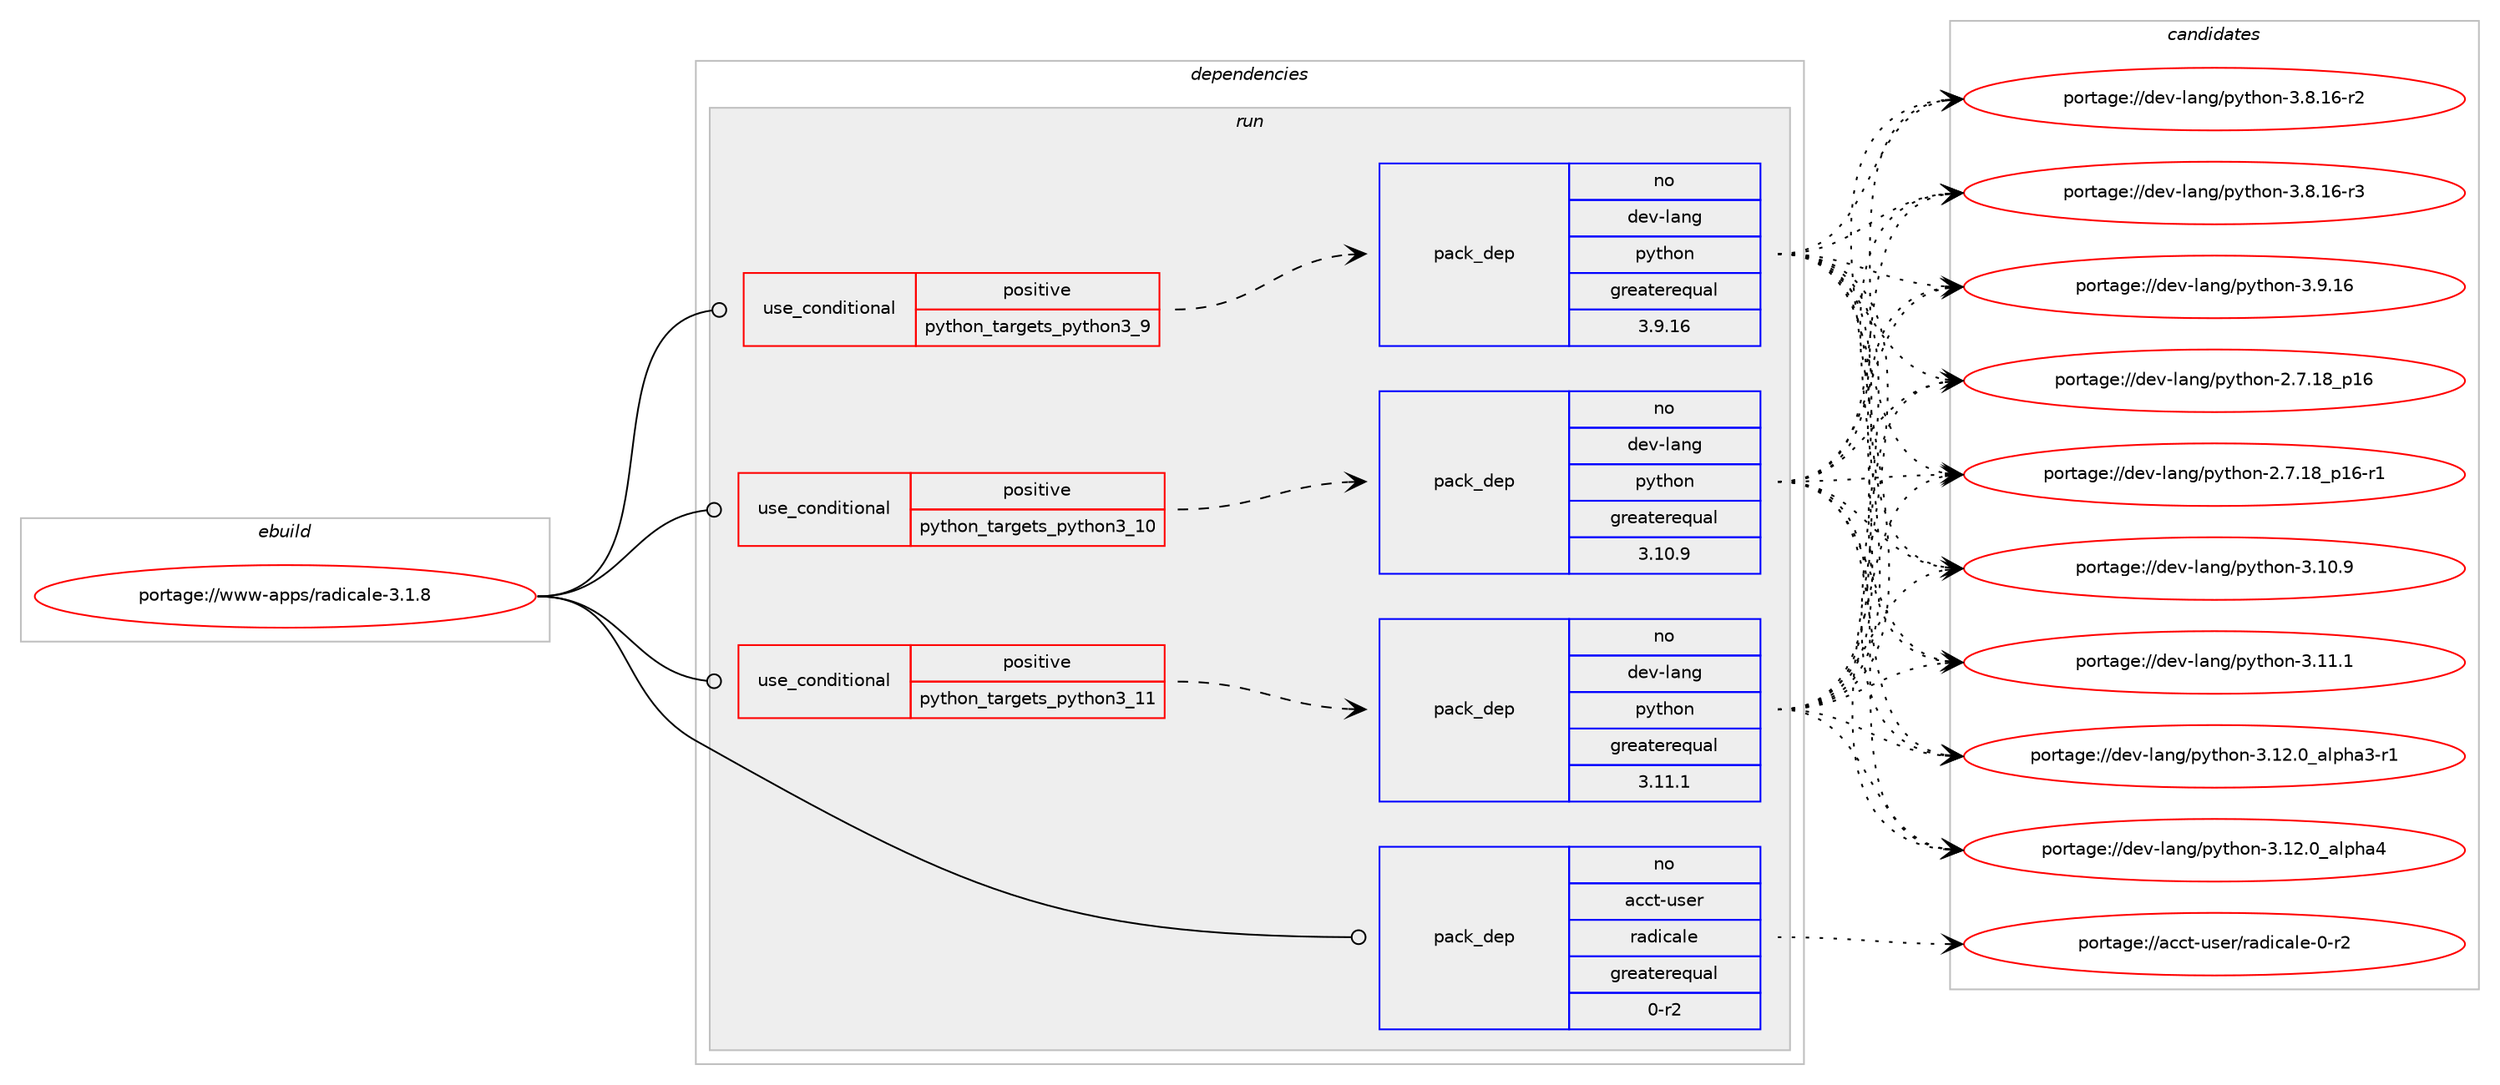 digraph prolog {

# *************
# Graph options
# *************

newrank=true;
concentrate=true;
compound=true;
graph [rankdir=LR,fontname=Helvetica,fontsize=10,ranksep=1.5];#, ranksep=2.5, nodesep=0.2];
edge  [arrowhead=vee];
node  [fontname=Helvetica,fontsize=10];

# **********
# The ebuild
# **********

subgraph cluster_leftcol {
color=gray;
rank=same;
label=<<i>ebuild</i>>;
id [label="portage://www-apps/radicale-3.1.8", color=red, width=4, href="../www-apps/radicale-3.1.8.svg"];
}

# ****************
# The dependencies
# ****************

subgraph cluster_midcol {
color=gray;
label=<<i>dependencies</i>>;
subgraph cluster_compile {
fillcolor="#eeeeee";
style=filled;
label=<<i>compile</i>>;
}
subgraph cluster_compileandrun {
fillcolor="#eeeeee";
style=filled;
label=<<i>compile and run</i>>;
}
subgraph cluster_run {
fillcolor="#eeeeee";
style=filled;
label=<<i>run</i>>;
subgraph cond5737 {
dependency9167 [label=<<TABLE BORDER="0" CELLBORDER="1" CELLSPACING="0" CELLPADDING="4"><TR><TD ROWSPAN="3" CELLPADDING="10">use_conditional</TD></TR><TR><TD>positive</TD></TR><TR><TD>python_targets_python3_10</TD></TR></TABLE>>, shape=none, color=red];
subgraph pack3312 {
dependency9168 [label=<<TABLE BORDER="0" CELLBORDER="1" CELLSPACING="0" CELLPADDING="4" WIDTH="220"><TR><TD ROWSPAN="6" CELLPADDING="30">pack_dep</TD></TR><TR><TD WIDTH="110">no</TD></TR><TR><TD>dev-lang</TD></TR><TR><TD>python</TD></TR><TR><TD>greaterequal</TD></TR><TR><TD>3.10.9</TD></TR></TABLE>>, shape=none, color=blue];
}
dependency9167:e -> dependency9168:w [weight=20,style="dashed",arrowhead="vee"];
}
id:e -> dependency9167:w [weight=20,style="solid",arrowhead="odot"];
subgraph cond5738 {
dependency9169 [label=<<TABLE BORDER="0" CELLBORDER="1" CELLSPACING="0" CELLPADDING="4"><TR><TD ROWSPAN="3" CELLPADDING="10">use_conditional</TD></TR><TR><TD>positive</TD></TR><TR><TD>python_targets_python3_11</TD></TR></TABLE>>, shape=none, color=red];
subgraph pack3313 {
dependency9170 [label=<<TABLE BORDER="0" CELLBORDER="1" CELLSPACING="0" CELLPADDING="4" WIDTH="220"><TR><TD ROWSPAN="6" CELLPADDING="30">pack_dep</TD></TR><TR><TD WIDTH="110">no</TD></TR><TR><TD>dev-lang</TD></TR><TR><TD>python</TD></TR><TR><TD>greaterequal</TD></TR><TR><TD>3.11.1</TD></TR></TABLE>>, shape=none, color=blue];
}
dependency9169:e -> dependency9170:w [weight=20,style="dashed",arrowhead="vee"];
}
id:e -> dependency9169:w [weight=20,style="solid",arrowhead="odot"];
subgraph cond5739 {
dependency9171 [label=<<TABLE BORDER="0" CELLBORDER="1" CELLSPACING="0" CELLPADDING="4"><TR><TD ROWSPAN="3" CELLPADDING="10">use_conditional</TD></TR><TR><TD>positive</TD></TR><TR><TD>python_targets_python3_9</TD></TR></TABLE>>, shape=none, color=red];
subgraph pack3314 {
dependency9172 [label=<<TABLE BORDER="0" CELLBORDER="1" CELLSPACING="0" CELLPADDING="4" WIDTH="220"><TR><TD ROWSPAN="6" CELLPADDING="30">pack_dep</TD></TR><TR><TD WIDTH="110">no</TD></TR><TR><TD>dev-lang</TD></TR><TR><TD>python</TD></TR><TR><TD>greaterequal</TD></TR><TR><TD>3.9.16</TD></TR></TABLE>>, shape=none, color=blue];
}
dependency9171:e -> dependency9172:w [weight=20,style="dashed",arrowhead="vee"];
}
id:e -> dependency9171:w [weight=20,style="solid",arrowhead="odot"];
# *** BEGIN UNKNOWN DEPENDENCY TYPE (TODO) ***
# id -> package_dependency(portage://www-apps/radicale-3.1.8,run,no,acct-group,radicale,none,[,,],[],[])
# *** END UNKNOWN DEPENDENCY TYPE (TODO) ***

subgraph pack3315 {
dependency9173 [label=<<TABLE BORDER="0" CELLBORDER="1" CELLSPACING="0" CELLPADDING="4" WIDTH="220"><TR><TD ROWSPAN="6" CELLPADDING="30">pack_dep</TD></TR><TR><TD WIDTH="110">no</TD></TR><TR><TD>acct-user</TD></TR><TR><TD>radicale</TD></TR><TR><TD>greaterequal</TD></TR><TR><TD>0-r2</TD></TR></TABLE>>, shape=none, color=blue];
}
id:e -> dependency9173:w [weight=20,style="solid",arrowhead="odot"];
# *** BEGIN UNKNOWN DEPENDENCY TYPE (TODO) ***
# id -> package_dependency(portage://www-apps/radicale-3.1.8,run,no,dev-python,bcrypt,none,[,,],[],[use(optenable(python_targets_python3_9),negative),use(optenable(python_targets_python3_10),negative),use(optenable(python_targets_python3_11),negative)])
# *** END UNKNOWN DEPENDENCY TYPE (TODO) ***

# *** BEGIN UNKNOWN DEPENDENCY TYPE (TODO) ***
# id -> package_dependency(portage://www-apps/radicale-3.1.8,run,no,dev-python,defusedxml,none,[,,],[],[use(optenable(python_targets_python3_9),negative),use(optenable(python_targets_python3_10),negative),use(optenable(python_targets_python3_11),negative)])
# *** END UNKNOWN DEPENDENCY TYPE (TODO) ***

# *** BEGIN UNKNOWN DEPENDENCY TYPE (TODO) ***
# id -> package_dependency(portage://www-apps/radicale-3.1.8,run,no,dev-python,passlib,none,[,,],[],[use(optenable(python_targets_python3_9),negative),use(optenable(python_targets_python3_10),negative),use(optenable(python_targets_python3_11),negative)])
# *** END UNKNOWN DEPENDENCY TYPE (TODO) ***

# *** BEGIN UNKNOWN DEPENDENCY TYPE (TODO) ***
# id -> package_dependency(portage://www-apps/radicale-3.1.8,run,no,dev-python,python-dateutil,none,[,,],[],[use(optenable(python_targets_python3_9),negative),use(optenable(python_targets_python3_10),negative),use(optenable(python_targets_python3_11),negative)])
# *** END UNKNOWN DEPENDENCY TYPE (TODO) ***

# *** BEGIN UNKNOWN DEPENDENCY TYPE (TODO) ***
# id -> package_dependency(portage://www-apps/radicale-3.1.8,run,no,dev-python,setuptools,none,[,,],[],[use(optenable(python_targets_python3_9),negative),use(optenable(python_targets_python3_10),negative),use(optenable(python_targets_python3_11),negative)])
# *** END UNKNOWN DEPENDENCY TYPE (TODO) ***

# *** BEGIN UNKNOWN DEPENDENCY TYPE (TODO) ***
# id -> package_dependency(portage://www-apps/radicale-3.1.8,run,no,dev-python,vobject,none,[,,],[],[use(optenable(python_targets_python3_9),negative),use(optenable(python_targets_python3_10),negative),use(optenable(python_targets_python3_11),negative)])
# *** END UNKNOWN DEPENDENCY TYPE (TODO) ***

# *** BEGIN UNKNOWN DEPENDENCY TYPE (TODO) ***
# id -> package_dependency(portage://www-apps/radicale-3.1.8,run,no,sys-apps,util-linux,none,[,,],[],[])
# *** END UNKNOWN DEPENDENCY TYPE (TODO) ***

}
}

# **************
# The candidates
# **************

subgraph cluster_choices {
rank=same;
color=gray;
label=<<i>candidates</i>>;

subgraph choice3312 {
color=black;
nodesep=1;
choice10010111845108971101034711212111610411111045504655464956951124954 [label="portage://dev-lang/python-2.7.18_p16", color=red, width=4,href="../dev-lang/python-2.7.18_p16.svg"];
choice100101118451089711010347112121116104111110455046554649569511249544511449 [label="portage://dev-lang/python-2.7.18_p16-r1", color=red, width=4,href="../dev-lang/python-2.7.18_p16-r1.svg"];
choice10010111845108971101034711212111610411111045514649484657 [label="portage://dev-lang/python-3.10.9", color=red, width=4,href="../dev-lang/python-3.10.9.svg"];
choice10010111845108971101034711212111610411111045514649494649 [label="portage://dev-lang/python-3.11.1", color=red, width=4,href="../dev-lang/python-3.11.1.svg"];
choice10010111845108971101034711212111610411111045514649504648959710811210497514511449 [label="portage://dev-lang/python-3.12.0_alpha3-r1", color=red, width=4,href="../dev-lang/python-3.12.0_alpha3-r1.svg"];
choice1001011184510897110103471121211161041111104551464950464895971081121049752 [label="portage://dev-lang/python-3.12.0_alpha4", color=red, width=4,href="../dev-lang/python-3.12.0_alpha4.svg"];
choice100101118451089711010347112121116104111110455146564649544511450 [label="portage://dev-lang/python-3.8.16-r2", color=red, width=4,href="../dev-lang/python-3.8.16-r2.svg"];
choice100101118451089711010347112121116104111110455146564649544511451 [label="portage://dev-lang/python-3.8.16-r3", color=red, width=4,href="../dev-lang/python-3.8.16-r3.svg"];
choice10010111845108971101034711212111610411111045514657464954 [label="portage://dev-lang/python-3.9.16", color=red, width=4,href="../dev-lang/python-3.9.16.svg"];
dependency9168:e -> choice10010111845108971101034711212111610411111045504655464956951124954:w [style=dotted,weight="100"];
dependency9168:e -> choice100101118451089711010347112121116104111110455046554649569511249544511449:w [style=dotted,weight="100"];
dependency9168:e -> choice10010111845108971101034711212111610411111045514649484657:w [style=dotted,weight="100"];
dependency9168:e -> choice10010111845108971101034711212111610411111045514649494649:w [style=dotted,weight="100"];
dependency9168:e -> choice10010111845108971101034711212111610411111045514649504648959710811210497514511449:w [style=dotted,weight="100"];
dependency9168:e -> choice1001011184510897110103471121211161041111104551464950464895971081121049752:w [style=dotted,weight="100"];
dependency9168:e -> choice100101118451089711010347112121116104111110455146564649544511450:w [style=dotted,weight="100"];
dependency9168:e -> choice100101118451089711010347112121116104111110455146564649544511451:w [style=dotted,weight="100"];
dependency9168:e -> choice10010111845108971101034711212111610411111045514657464954:w [style=dotted,weight="100"];
}
subgraph choice3313 {
color=black;
nodesep=1;
choice10010111845108971101034711212111610411111045504655464956951124954 [label="portage://dev-lang/python-2.7.18_p16", color=red, width=4,href="../dev-lang/python-2.7.18_p16.svg"];
choice100101118451089711010347112121116104111110455046554649569511249544511449 [label="portage://dev-lang/python-2.7.18_p16-r1", color=red, width=4,href="../dev-lang/python-2.7.18_p16-r1.svg"];
choice10010111845108971101034711212111610411111045514649484657 [label="portage://dev-lang/python-3.10.9", color=red, width=4,href="../dev-lang/python-3.10.9.svg"];
choice10010111845108971101034711212111610411111045514649494649 [label="portage://dev-lang/python-3.11.1", color=red, width=4,href="../dev-lang/python-3.11.1.svg"];
choice10010111845108971101034711212111610411111045514649504648959710811210497514511449 [label="portage://dev-lang/python-3.12.0_alpha3-r1", color=red, width=4,href="../dev-lang/python-3.12.0_alpha3-r1.svg"];
choice1001011184510897110103471121211161041111104551464950464895971081121049752 [label="portage://dev-lang/python-3.12.0_alpha4", color=red, width=4,href="../dev-lang/python-3.12.0_alpha4.svg"];
choice100101118451089711010347112121116104111110455146564649544511450 [label="portage://dev-lang/python-3.8.16-r2", color=red, width=4,href="../dev-lang/python-3.8.16-r2.svg"];
choice100101118451089711010347112121116104111110455146564649544511451 [label="portage://dev-lang/python-3.8.16-r3", color=red, width=4,href="../dev-lang/python-3.8.16-r3.svg"];
choice10010111845108971101034711212111610411111045514657464954 [label="portage://dev-lang/python-3.9.16", color=red, width=4,href="../dev-lang/python-3.9.16.svg"];
dependency9170:e -> choice10010111845108971101034711212111610411111045504655464956951124954:w [style=dotted,weight="100"];
dependency9170:e -> choice100101118451089711010347112121116104111110455046554649569511249544511449:w [style=dotted,weight="100"];
dependency9170:e -> choice10010111845108971101034711212111610411111045514649484657:w [style=dotted,weight="100"];
dependency9170:e -> choice10010111845108971101034711212111610411111045514649494649:w [style=dotted,weight="100"];
dependency9170:e -> choice10010111845108971101034711212111610411111045514649504648959710811210497514511449:w [style=dotted,weight="100"];
dependency9170:e -> choice1001011184510897110103471121211161041111104551464950464895971081121049752:w [style=dotted,weight="100"];
dependency9170:e -> choice100101118451089711010347112121116104111110455146564649544511450:w [style=dotted,weight="100"];
dependency9170:e -> choice100101118451089711010347112121116104111110455146564649544511451:w [style=dotted,weight="100"];
dependency9170:e -> choice10010111845108971101034711212111610411111045514657464954:w [style=dotted,weight="100"];
}
subgraph choice3314 {
color=black;
nodesep=1;
choice10010111845108971101034711212111610411111045504655464956951124954 [label="portage://dev-lang/python-2.7.18_p16", color=red, width=4,href="../dev-lang/python-2.7.18_p16.svg"];
choice100101118451089711010347112121116104111110455046554649569511249544511449 [label="portage://dev-lang/python-2.7.18_p16-r1", color=red, width=4,href="../dev-lang/python-2.7.18_p16-r1.svg"];
choice10010111845108971101034711212111610411111045514649484657 [label="portage://dev-lang/python-3.10.9", color=red, width=4,href="../dev-lang/python-3.10.9.svg"];
choice10010111845108971101034711212111610411111045514649494649 [label="portage://dev-lang/python-3.11.1", color=red, width=4,href="../dev-lang/python-3.11.1.svg"];
choice10010111845108971101034711212111610411111045514649504648959710811210497514511449 [label="portage://dev-lang/python-3.12.0_alpha3-r1", color=red, width=4,href="../dev-lang/python-3.12.0_alpha3-r1.svg"];
choice1001011184510897110103471121211161041111104551464950464895971081121049752 [label="portage://dev-lang/python-3.12.0_alpha4", color=red, width=4,href="../dev-lang/python-3.12.0_alpha4.svg"];
choice100101118451089711010347112121116104111110455146564649544511450 [label="portage://dev-lang/python-3.8.16-r2", color=red, width=4,href="../dev-lang/python-3.8.16-r2.svg"];
choice100101118451089711010347112121116104111110455146564649544511451 [label="portage://dev-lang/python-3.8.16-r3", color=red, width=4,href="../dev-lang/python-3.8.16-r3.svg"];
choice10010111845108971101034711212111610411111045514657464954 [label="portage://dev-lang/python-3.9.16", color=red, width=4,href="../dev-lang/python-3.9.16.svg"];
dependency9172:e -> choice10010111845108971101034711212111610411111045504655464956951124954:w [style=dotted,weight="100"];
dependency9172:e -> choice100101118451089711010347112121116104111110455046554649569511249544511449:w [style=dotted,weight="100"];
dependency9172:e -> choice10010111845108971101034711212111610411111045514649484657:w [style=dotted,weight="100"];
dependency9172:e -> choice10010111845108971101034711212111610411111045514649494649:w [style=dotted,weight="100"];
dependency9172:e -> choice10010111845108971101034711212111610411111045514649504648959710811210497514511449:w [style=dotted,weight="100"];
dependency9172:e -> choice1001011184510897110103471121211161041111104551464950464895971081121049752:w [style=dotted,weight="100"];
dependency9172:e -> choice100101118451089711010347112121116104111110455146564649544511450:w [style=dotted,weight="100"];
dependency9172:e -> choice100101118451089711010347112121116104111110455146564649544511451:w [style=dotted,weight="100"];
dependency9172:e -> choice10010111845108971101034711212111610411111045514657464954:w [style=dotted,weight="100"];
}
subgraph choice3315 {
color=black;
nodesep=1;
choice979999116451171151011144711497100105999710810145484511450 [label="portage://acct-user/radicale-0-r2", color=red, width=4,href="../acct-user/radicale-0-r2.svg"];
dependency9173:e -> choice979999116451171151011144711497100105999710810145484511450:w [style=dotted,weight="100"];
}
}

}
